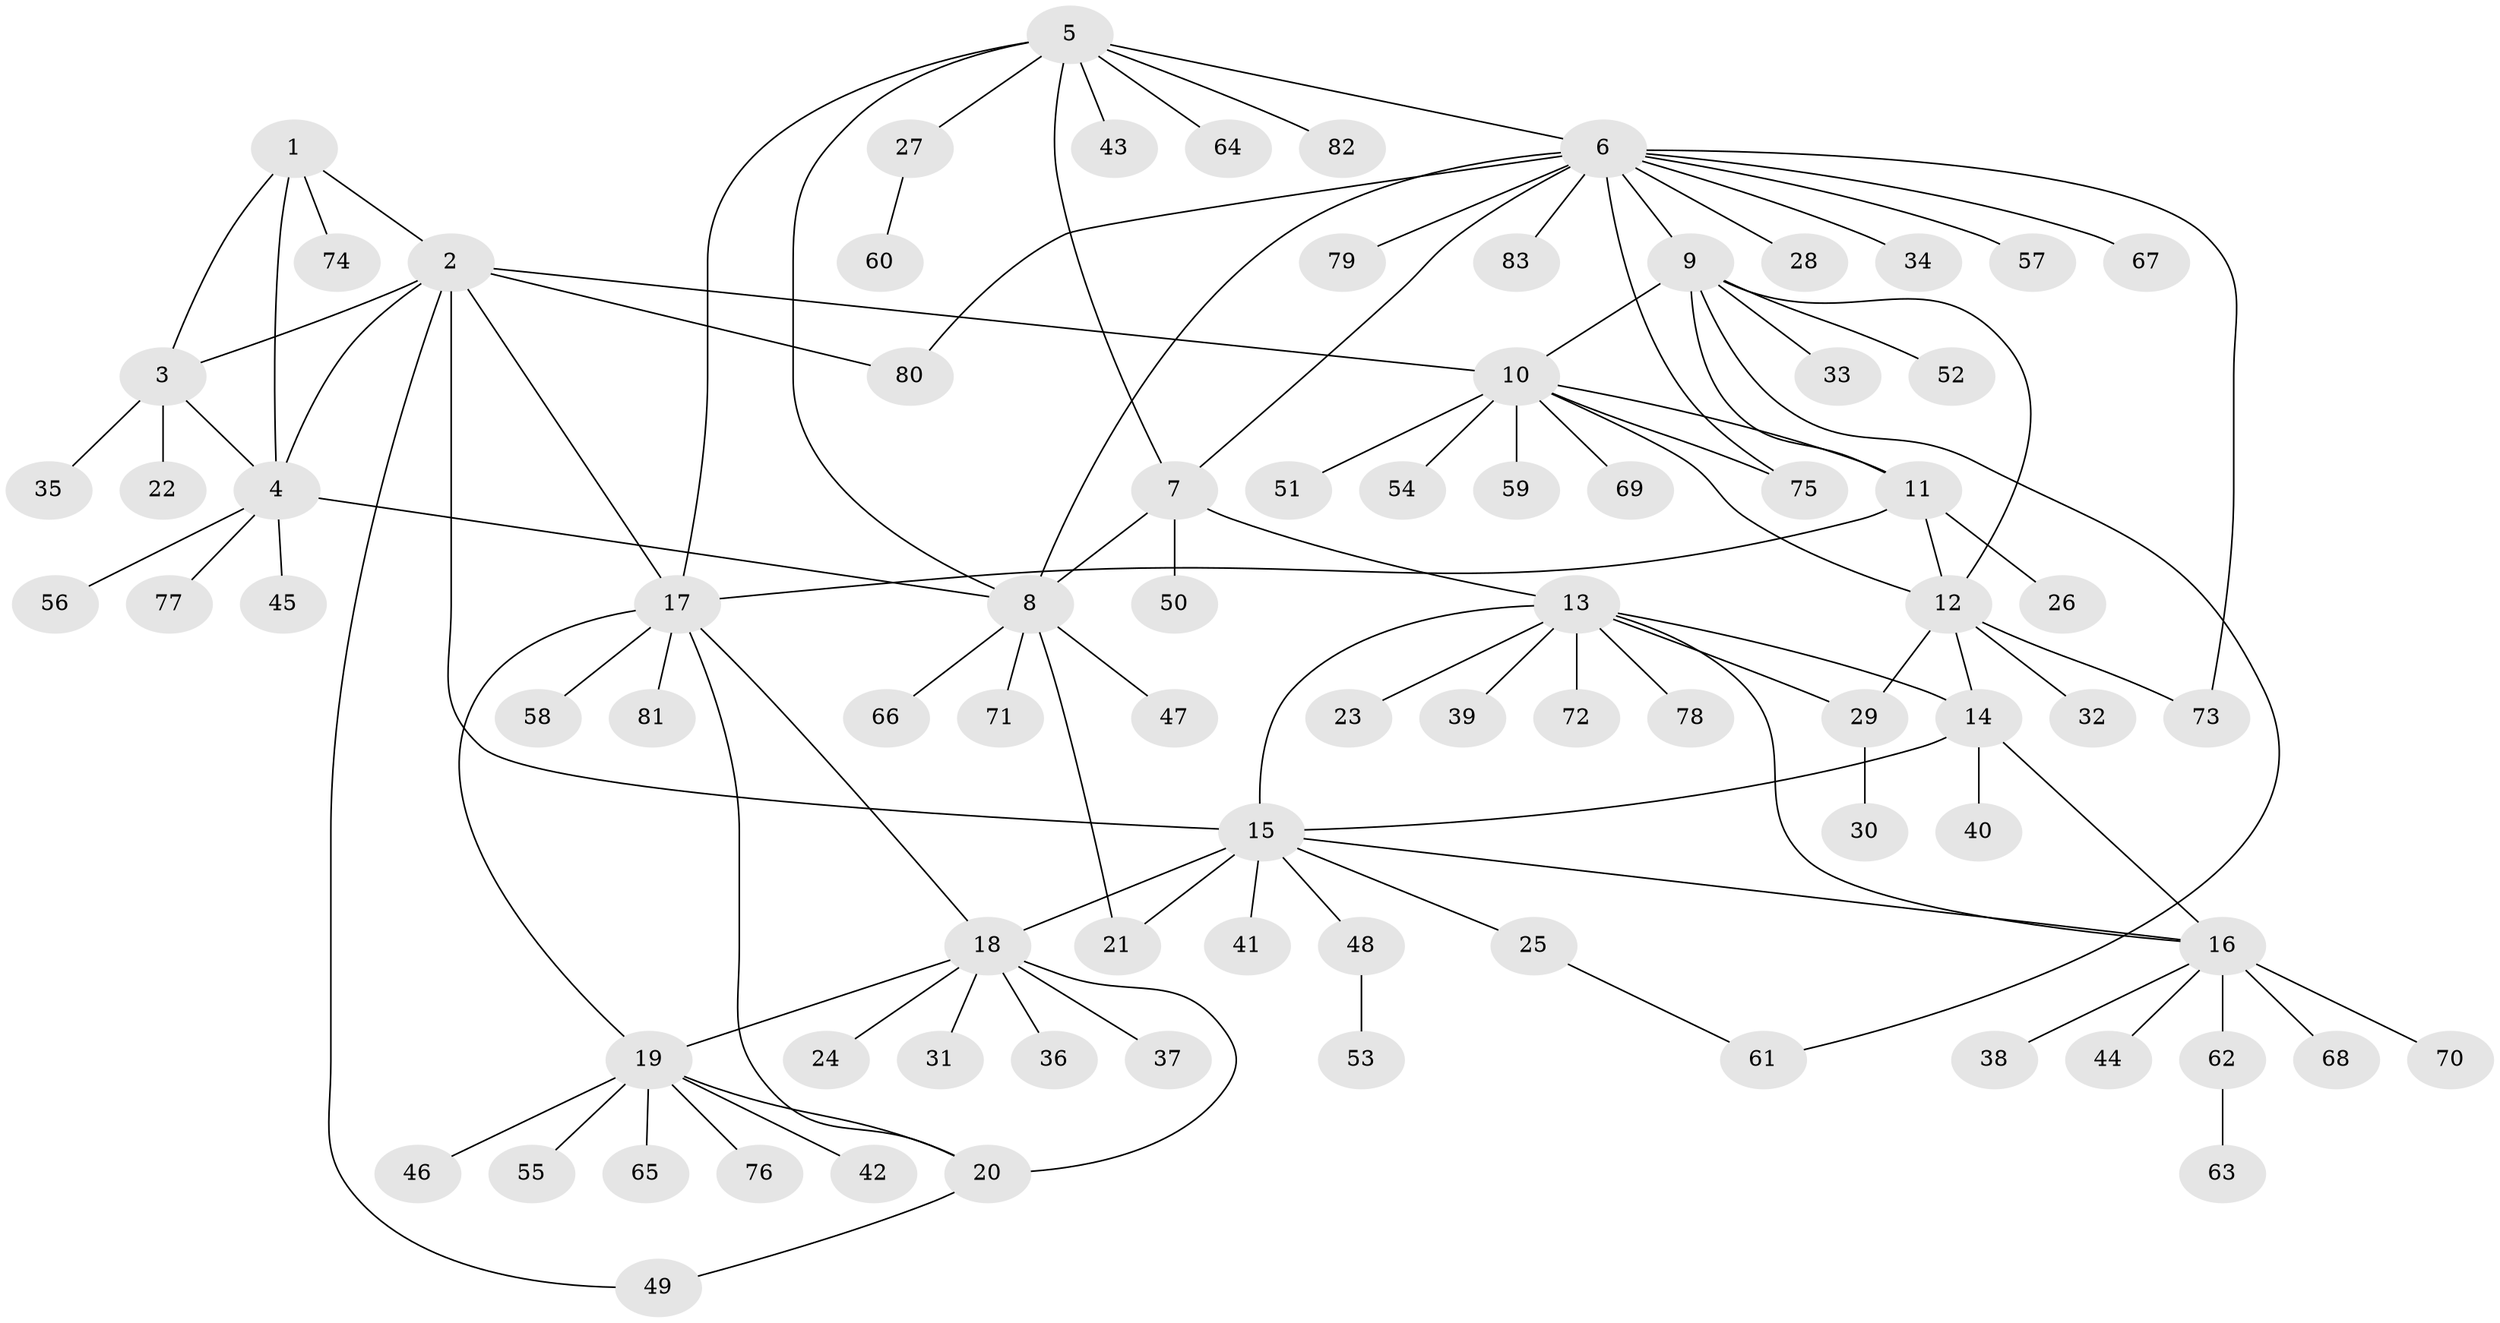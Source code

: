 // coarse degree distribution, {3: 0.027777777777777776, 9: 0.027777777777777776, 4: 0.16666666666666666, 5: 0.1388888888888889, 6: 0.16666666666666666, 8: 0.027777777777777776, 2: 0.08333333333333333, 1: 0.3611111111111111}
// Generated by graph-tools (version 1.1) at 2025/52/03/04/25 22:52:27]
// undirected, 83 vertices, 110 edges
graph export_dot {
  node [color=gray90,style=filled];
  1;
  2;
  3;
  4;
  5;
  6;
  7;
  8;
  9;
  10;
  11;
  12;
  13;
  14;
  15;
  16;
  17;
  18;
  19;
  20;
  21;
  22;
  23;
  24;
  25;
  26;
  27;
  28;
  29;
  30;
  31;
  32;
  33;
  34;
  35;
  36;
  37;
  38;
  39;
  40;
  41;
  42;
  43;
  44;
  45;
  46;
  47;
  48;
  49;
  50;
  51;
  52;
  53;
  54;
  55;
  56;
  57;
  58;
  59;
  60;
  61;
  62;
  63;
  64;
  65;
  66;
  67;
  68;
  69;
  70;
  71;
  72;
  73;
  74;
  75;
  76;
  77;
  78;
  79;
  80;
  81;
  82;
  83;
  1 -- 2;
  1 -- 3;
  1 -- 4;
  1 -- 74;
  2 -- 3;
  2 -- 4;
  2 -- 10;
  2 -- 15;
  2 -- 17;
  2 -- 49;
  2 -- 80;
  3 -- 4;
  3 -- 22;
  3 -- 35;
  4 -- 8;
  4 -- 45;
  4 -- 56;
  4 -- 77;
  5 -- 6;
  5 -- 7;
  5 -- 8;
  5 -- 17;
  5 -- 27;
  5 -- 43;
  5 -- 64;
  5 -- 82;
  6 -- 7;
  6 -- 8;
  6 -- 9;
  6 -- 28;
  6 -- 34;
  6 -- 57;
  6 -- 67;
  6 -- 73;
  6 -- 75;
  6 -- 79;
  6 -- 80;
  6 -- 83;
  7 -- 8;
  7 -- 13;
  7 -- 50;
  8 -- 21;
  8 -- 47;
  8 -- 66;
  8 -- 71;
  9 -- 10;
  9 -- 11;
  9 -- 12;
  9 -- 33;
  9 -- 52;
  9 -- 61;
  10 -- 11;
  10 -- 12;
  10 -- 51;
  10 -- 54;
  10 -- 59;
  10 -- 69;
  10 -- 75;
  11 -- 12;
  11 -- 17;
  11 -- 26;
  12 -- 14;
  12 -- 29;
  12 -- 32;
  12 -- 73;
  13 -- 14;
  13 -- 15;
  13 -- 16;
  13 -- 23;
  13 -- 29;
  13 -- 39;
  13 -- 72;
  13 -- 78;
  14 -- 15;
  14 -- 16;
  14 -- 40;
  15 -- 16;
  15 -- 18;
  15 -- 21;
  15 -- 25;
  15 -- 41;
  15 -- 48;
  16 -- 38;
  16 -- 44;
  16 -- 62;
  16 -- 68;
  16 -- 70;
  17 -- 18;
  17 -- 19;
  17 -- 20;
  17 -- 58;
  17 -- 81;
  18 -- 19;
  18 -- 20;
  18 -- 24;
  18 -- 31;
  18 -- 36;
  18 -- 37;
  19 -- 20;
  19 -- 42;
  19 -- 46;
  19 -- 55;
  19 -- 65;
  19 -- 76;
  20 -- 49;
  25 -- 61;
  27 -- 60;
  29 -- 30;
  48 -- 53;
  62 -- 63;
}
